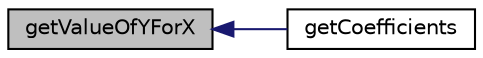 digraph "getValueOfYForX"
{
  edge [fontname="Helvetica",fontsize="10",labelfontname="Helvetica",labelfontsize="10"];
  node [fontname="Helvetica",fontsize="10",shape=record];
  rankdir="LR";
  Node29 [label="getValueOfYForX",height=0.2,width=0.4,color="black", fillcolor="grey75", style="filled", fontcolor="black"];
  Node29 -> Node30 [dir="back",color="midnightblue",fontsize="10",style="solid",fontname="Helvetica"];
  Node30 [label="getCoefficients",height=0.2,width=0.4,color="black", fillcolor="white", style="filled",URL="$class_p_h_p_excel___polynomial___best___fit.html#a10f4618687cea0c64ce7fc136ada6958"];
}
